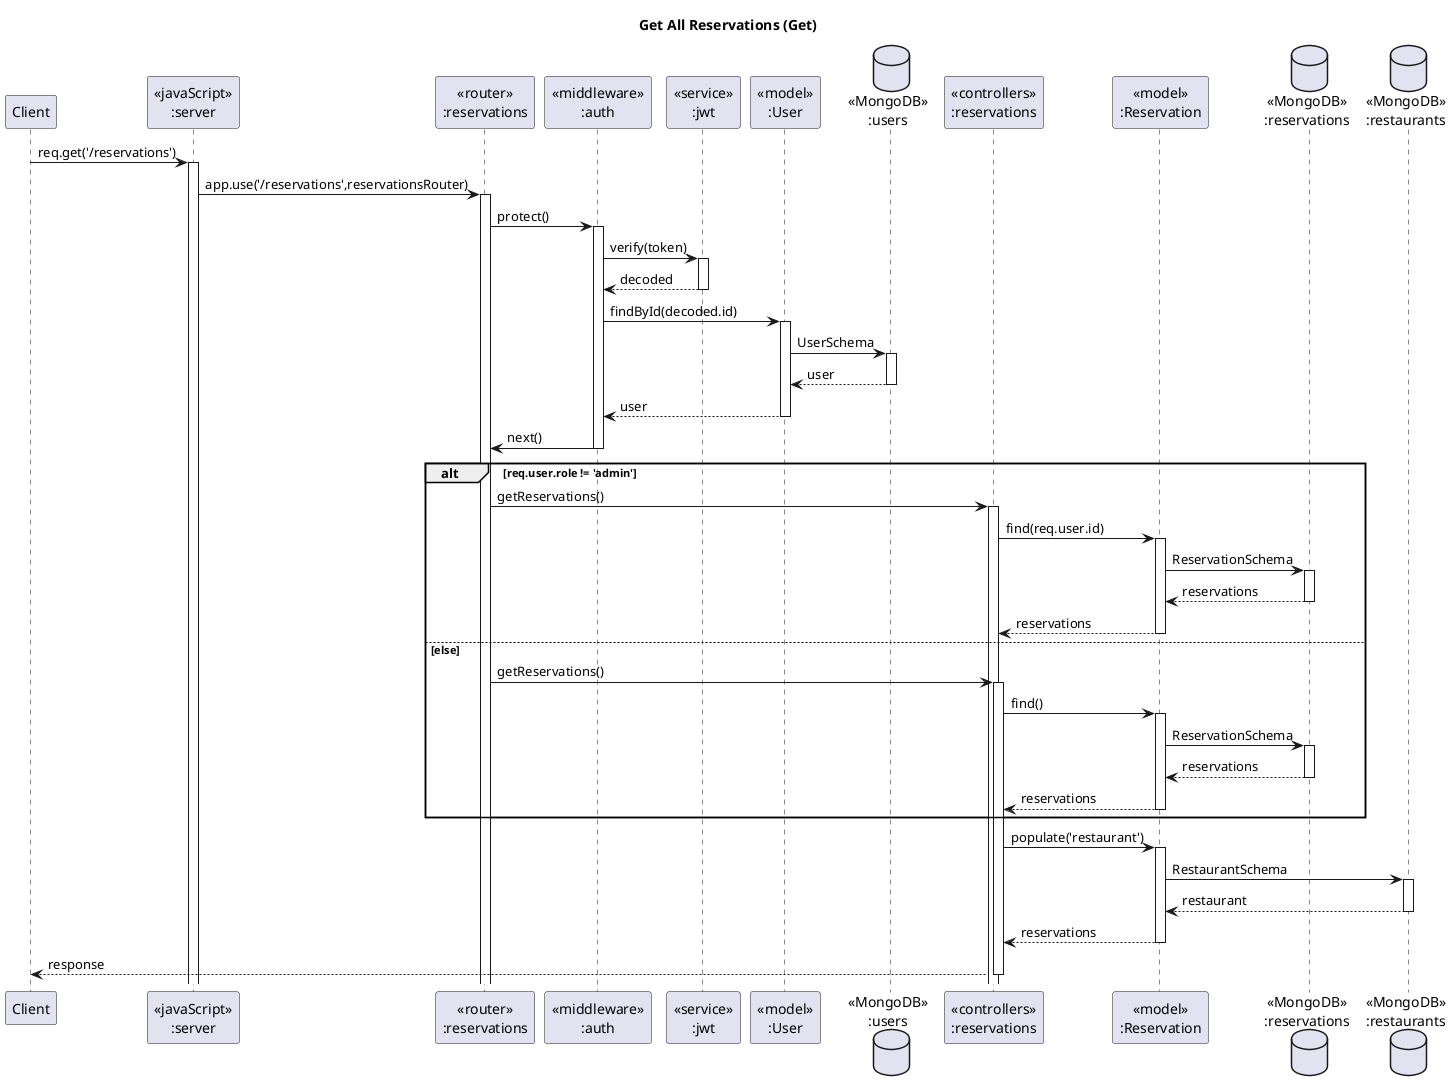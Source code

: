 @startuml Get All Reservations (Get)

' header Sameple VacQ Sequence Diagram
' footer Page %page% of %lastpage%
title "Get All Reservations (Get)"

participant "Client" as client
participant "<<javaScript>>\n:server" as server
participant "<<router>>\n:reservations" as reservationsRouter
participant "<<middleware>>\n:auth" as authMiddleware
participant "<<service>>\n:jwt" as jwtService
participant "<<model>>\n:User" as userModel
database "<<MongoDB>>\n:users" as users
participant "<<controllers>>\n:reservations" as reservationsController
participant "<<model>>\n:Reservation" as reservationModel
database "<<MongoDB>>\n:reservations" as ReservationsDatabase
database "<<MongoDB>>\n:restaurants" as RestaurantsDatabase

client->server ++:req.get('/reservations')
server->reservationsRouter ++:app.use('/reservations',reservationsRouter)

reservationsRouter -> authMiddleware ++:protect()
authMiddleware -> jwtService ++:verify(token)
jwtService --> authMiddleware --:decoded
authMiddleware -> userModel ++:findById(decoded.id)
userModel -> users ++:UserSchema
users --> userModel --:user
userModel --> authMiddleware --:user
authMiddleware -> reservationsRouter --:next()

alt req.user.role != 'admin'

    reservationsRouter -> reservationsController ++:getReservations()
    reservationsController->reservationModel ++:find(req.user.id)
    reservationModel ->ReservationsDatabase ++: ReservationSchema
    ReservationsDatabase --> reservationModel --: reservations
    reservationModel --> reservationsController --: reservations

else else

    reservationsRouter -> reservationsController ++:getReservations()
    reservationsController->reservationModel ++:find()
    reservationModel ->ReservationsDatabase ++: ReservationSchema
    ReservationsDatabase --> reservationModel --: reservations
    reservationModel --> reservationsController --: reservations

end

reservationsController -> reservationModel ++: populate('restaurant')
reservationModel -> RestaurantsDatabase ++: RestaurantSchema
RestaurantsDatabase --> reservationModel --: restaurant
reservationModel --> reservationsController --: reservations
reservationsController-->client --:response
@enduml
